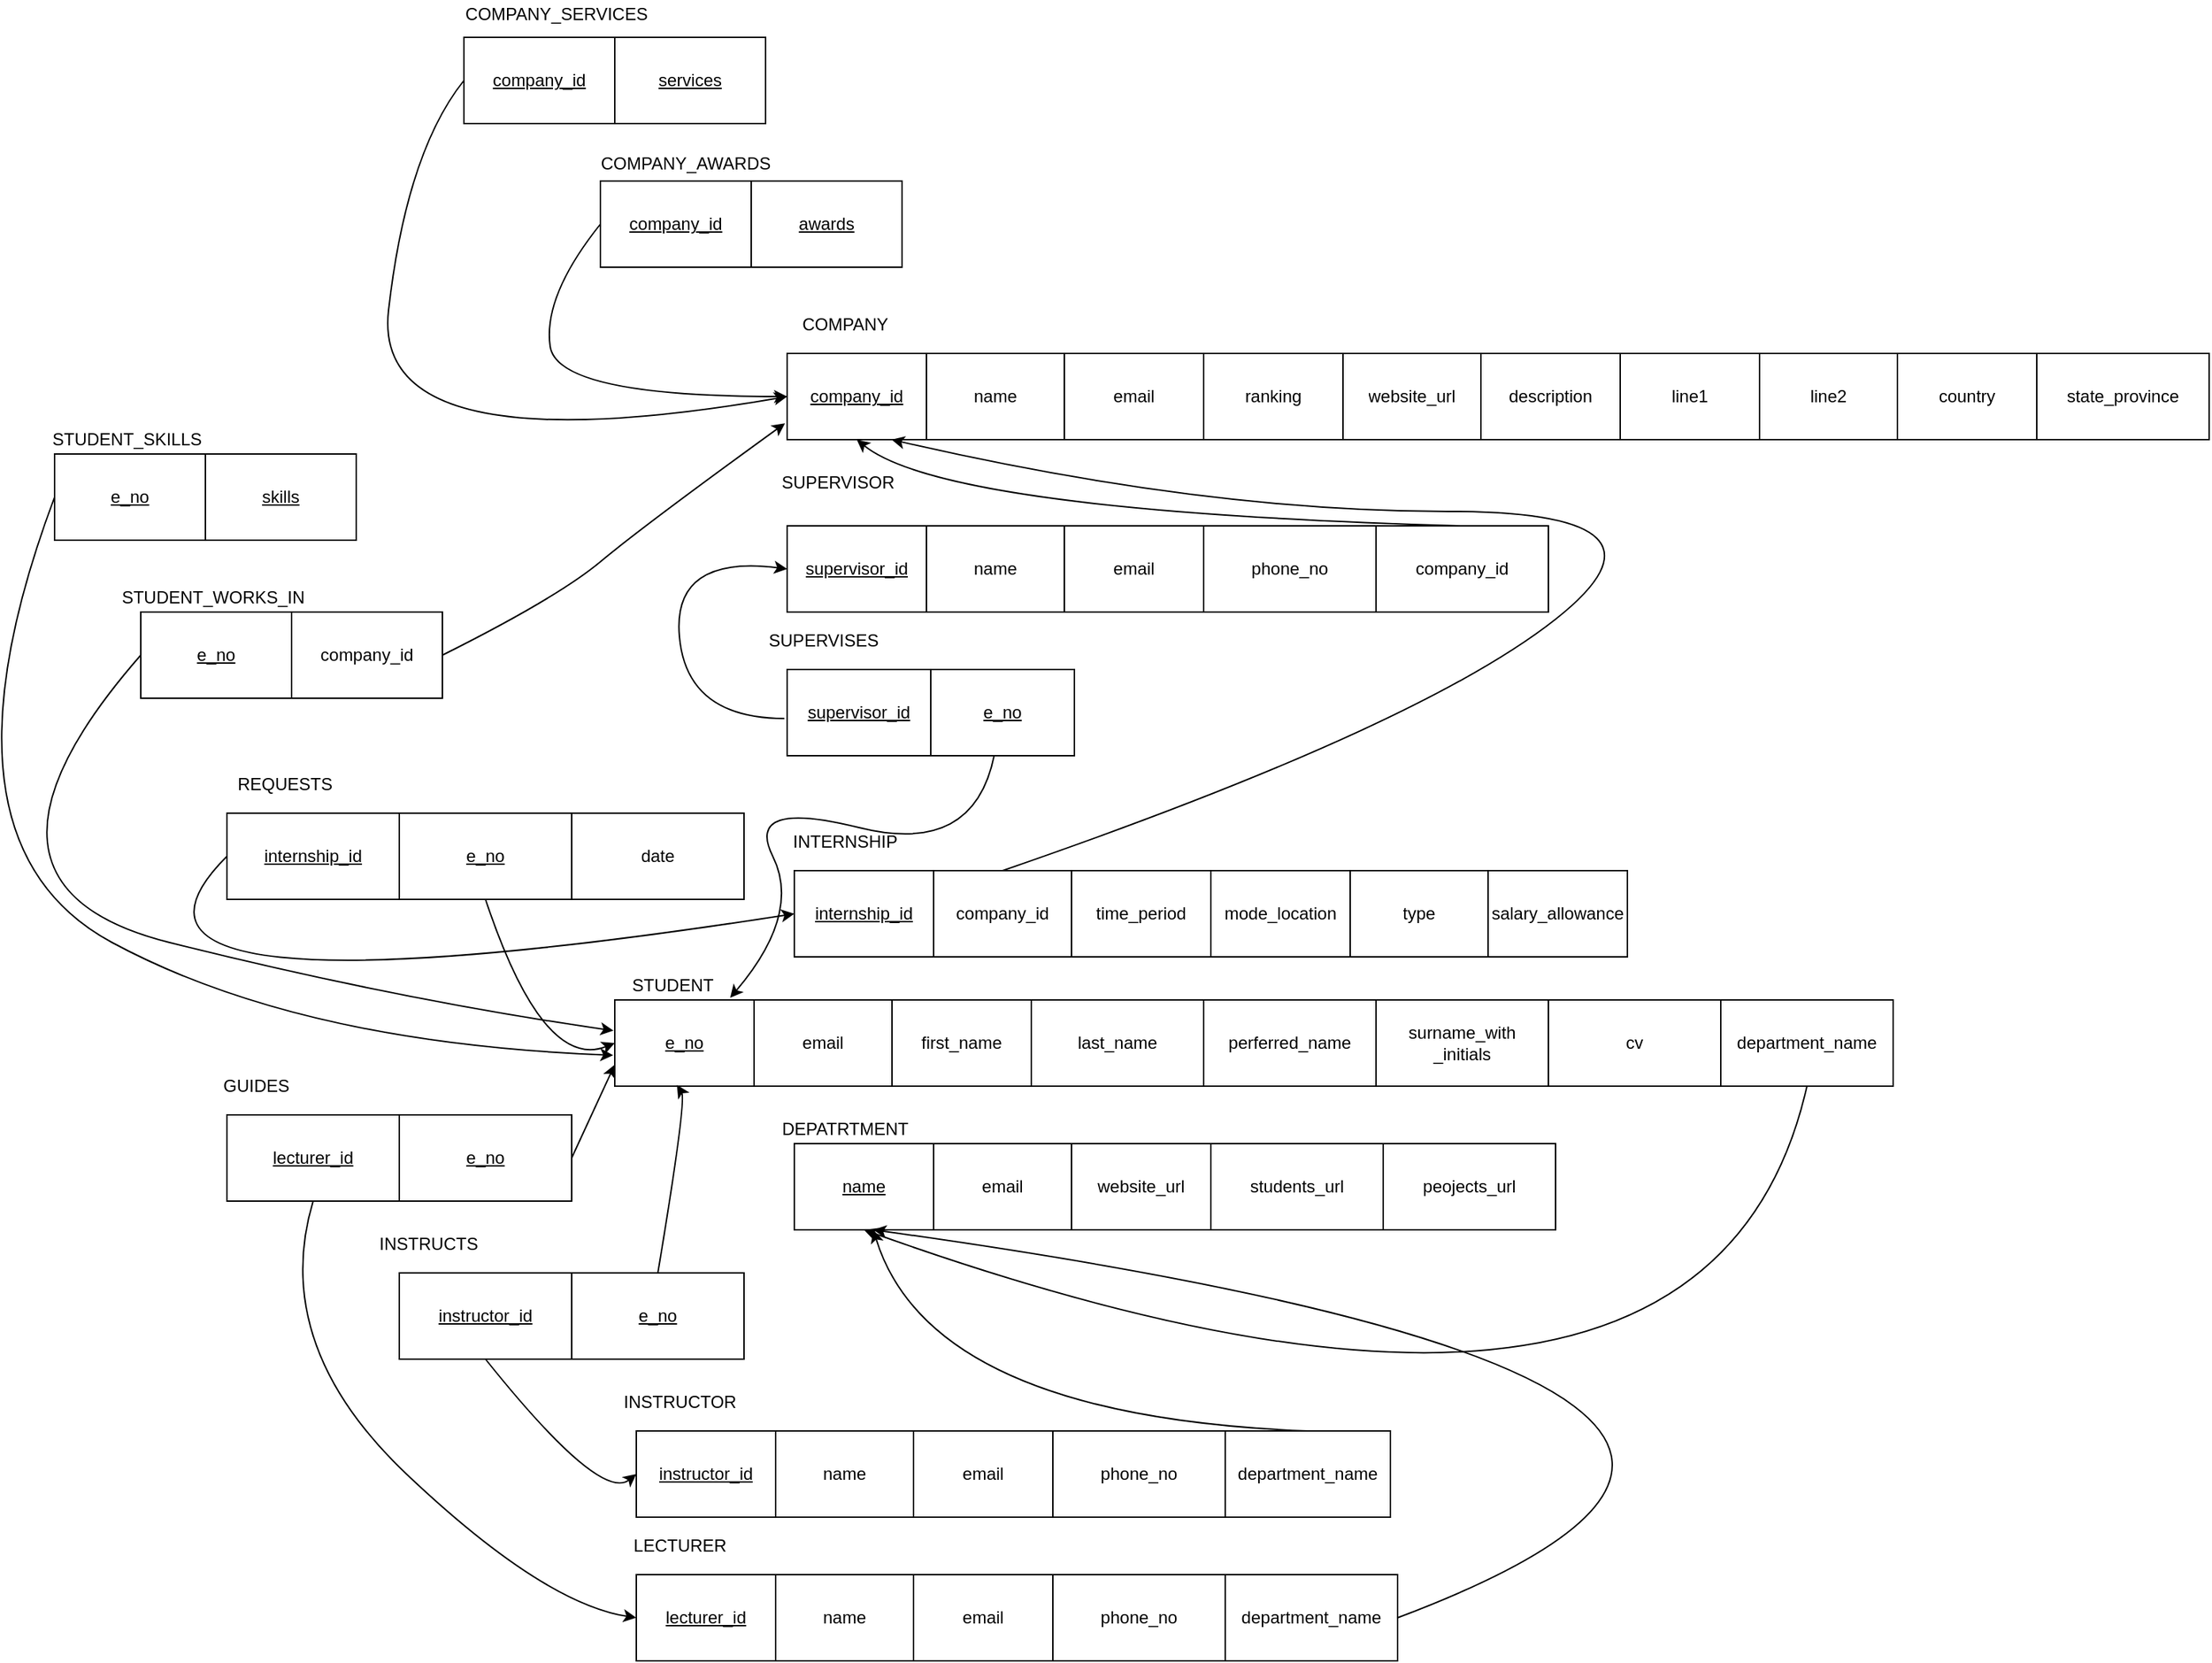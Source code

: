 <mxfile version="16.5.6" type="device"><diagram id="2vSzHOb-DJZTGT7Eplcl" name="Page-1"><mxGraphModel dx="2805" dy="1987" grid="1" gridSize="10" guides="1" tooltips="1" connect="1" arrows="1" fold="1" page="1" pageScale="1" pageWidth="850" pageHeight="1100" math="0" shadow="0"><root><mxCell id="0"/><mxCell id="1" parent="0"/><mxCell id="Qkki0KGhMG0Po0tDVVvY-167" value="" style="shape=table;html=1;whiteSpace=wrap;startSize=0;container=1;collapsible=0;childLayout=tableLayout;movable=1;resizable=1;rotatable=1;deletable=1;editable=1;connectable=1;" parent="1" vertex="1"><mxGeometry x="20" y="50" width="290" height="60" as="geometry"/></mxCell><mxCell id="Qkki0KGhMG0Po0tDVVvY-168" value="" style="shape=tableRow;horizontal=0;startSize=0;swimlaneHead=0;swimlaneBody=0;top=0;left=0;bottom=0;right=0;collapsible=0;dropTarget=0;fillColor=none;points=[[0,0.5],[1,0.5]];portConstraint=eastwest;movable=1;resizable=1;rotatable=1;deletable=1;editable=1;connectable=1;" parent="Qkki0KGhMG0Po0tDVVvY-167" vertex="1"><mxGeometry width="290" height="60" as="geometry"/></mxCell><mxCell id="Qkki0KGhMG0Po0tDVVvY-169" value="&lt;u&gt;company_id&lt;/u&gt;" style="shape=partialRectangle;html=1;whiteSpace=wrap;connectable=1;fillColor=none;top=0;left=0;bottom=0;right=0;overflow=hidden;movable=1;resizable=1;rotatable=1;deletable=1;editable=1;" parent="Qkki0KGhMG0Po0tDVVvY-168" vertex="1"><mxGeometry width="97" height="60" as="geometry"><mxRectangle width="97" height="60" as="alternateBounds"/></mxGeometry></mxCell><mxCell id="Qkki0KGhMG0Po0tDVVvY-170" value="name" style="shape=partialRectangle;html=1;whiteSpace=wrap;connectable=1;fillColor=none;top=0;left=0;bottom=0;right=0;overflow=hidden;movable=1;resizable=1;rotatable=1;deletable=1;editable=1;" parent="Qkki0KGhMG0Po0tDVVvY-168" vertex="1"><mxGeometry x="97" width="96" height="60" as="geometry"><mxRectangle width="96" height="60" as="alternateBounds"/></mxGeometry></mxCell><mxCell id="Qkki0KGhMG0Po0tDVVvY-171" value="email" style="shape=partialRectangle;html=1;whiteSpace=wrap;connectable=1;fillColor=none;top=0;left=0;bottom=0;right=0;overflow=hidden;movable=1;resizable=1;rotatable=1;deletable=1;editable=1;" parent="Qkki0KGhMG0Po0tDVVvY-168" vertex="1"><mxGeometry x="193" width="97" height="60" as="geometry"><mxRectangle width="97" height="60" as="alternateBounds"/></mxGeometry></mxCell><mxCell id="Qkki0KGhMG0Po0tDVVvY-180" value="" style="shape=table;html=1;whiteSpace=wrap;startSize=0;container=1;collapsible=0;childLayout=tableLayout;movable=1;resizable=1;rotatable=1;deletable=1;editable=1;connectable=1;" parent="1" vertex="1"><mxGeometry x="310" y="50" width="290" height="60" as="geometry"/></mxCell><mxCell id="Qkki0KGhMG0Po0tDVVvY-181" value="" style="shape=tableRow;horizontal=0;startSize=0;swimlaneHead=0;swimlaneBody=0;top=0;left=0;bottom=0;right=0;collapsible=0;dropTarget=0;fillColor=none;points=[[0,0.5],[1,0.5]];portConstraint=eastwest;movable=1;resizable=1;rotatable=1;deletable=1;editable=1;connectable=1;" parent="Qkki0KGhMG0Po0tDVVvY-180" vertex="1"><mxGeometry width="290" height="60" as="geometry"/></mxCell><mxCell id="Qkki0KGhMG0Po0tDVVvY-182" value="ranking" style="shape=partialRectangle;html=1;whiteSpace=wrap;connectable=1;fillColor=none;top=0;left=0;bottom=0;right=0;overflow=hidden;movable=1;resizable=1;rotatable=1;deletable=1;editable=1;" parent="Qkki0KGhMG0Po0tDVVvY-181" vertex="1"><mxGeometry width="97" height="60" as="geometry"><mxRectangle width="97" height="60" as="alternateBounds"/></mxGeometry></mxCell><mxCell id="Qkki0KGhMG0Po0tDVVvY-183" value="website_url" style="shape=partialRectangle;html=1;whiteSpace=wrap;connectable=1;fillColor=none;top=0;left=0;bottom=0;right=0;overflow=hidden;movable=1;resizable=1;rotatable=1;deletable=1;editable=1;" parent="Qkki0KGhMG0Po0tDVVvY-181" vertex="1"><mxGeometry x="97" width="96" height="60" as="geometry"><mxRectangle width="96" height="60" as="alternateBounds"/></mxGeometry></mxCell><mxCell id="Qkki0KGhMG0Po0tDVVvY-184" value="description" style="shape=partialRectangle;html=1;whiteSpace=wrap;connectable=1;fillColor=none;top=0;left=0;bottom=0;right=0;overflow=hidden;movable=1;resizable=1;rotatable=1;deletable=1;editable=1;" parent="Qkki0KGhMG0Po0tDVVvY-181" vertex="1"><mxGeometry x="193" width="97" height="60" as="geometry"><mxRectangle width="97" height="60" as="alternateBounds"/></mxGeometry></mxCell><mxCell id="Qkki0KGhMG0Po0tDVVvY-188" value="COMPANY" style="text;html=1;align=center;verticalAlign=middle;resizable=0;points=[];autosize=1;strokeColor=none;fillColor=none;" parent="1" vertex="1"><mxGeometry x="20" y="20" width="80" height="20" as="geometry"/></mxCell><mxCell id="Qkki0KGhMG0Po0tDVVvY-189" value="" style="shape=table;html=1;whiteSpace=wrap;startSize=0;container=1;collapsible=0;childLayout=tableLayout;movable=1;resizable=1;rotatable=1;deletable=1;editable=1;connectable=1;" parent="1" vertex="1"><mxGeometry x="600" y="50" width="290" height="60" as="geometry"/></mxCell><mxCell id="Qkki0KGhMG0Po0tDVVvY-190" value="" style="shape=tableRow;horizontal=0;startSize=0;swimlaneHead=0;swimlaneBody=0;top=0;left=0;bottom=0;right=0;collapsible=0;dropTarget=0;fillColor=none;points=[[0,0.5],[1,0.5]];portConstraint=eastwest;movable=1;resizable=1;rotatable=1;deletable=1;editable=1;connectable=1;" parent="Qkki0KGhMG0Po0tDVVvY-189" vertex="1"><mxGeometry width="290" height="60" as="geometry"/></mxCell><mxCell id="Qkki0KGhMG0Po0tDVVvY-191" value="line1" style="shape=partialRectangle;html=1;whiteSpace=wrap;connectable=1;fillColor=none;top=0;left=0;bottom=0;right=0;overflow=hidden;movable=1;resizable=1;rotatable=1;deletable=1;editable=1;" parent="Qkki0KGhMG0Po0tDVVvY-190" vertex="1"><mxGeometry width="97" height="60" as="geometry"><mxRectangle width="97" height="60" as="alternateBounds"/></mxGeometry></mxCell><mxCell id="Qkki0KGhMG0Po0tDVVvY-192" value="line2" style="shape=partialRectangle;html=1;whiteSpace=wrap;connectable=1;fillColor=none;top=0;left=0;bottom=0;right=0;overflow=hidden;movable=1;resizable=1;rotatable=1;deletable=1;editable=1;" parent="Qkki0KGhMG0Po0tDVVvY-190" vertex="1"><mxGeometry x="97" width="96" height="60" as="geometry"><mxRectangle width="96" height="60" as="alternateBounds"/></mxGeometry></mxCell><mxCell id="Qkki0KGhMG0Po0tDVVvY-193" value="country" style="shape=partialRectangle;html=1;whiteSpace=wrap;connectable=1;fillColor=none;top=0;left=0;bottom=0;right=0;overflow=hidden;movable=1;resizable=1;rotatable=1;deletable=1;editable=1;" parent="Qkki0KGhMG0Po0tDVVvY-190" vertex="1"><mxGeometry x="193" width="97" height="60" as="geometry"><mxRectangle width="97" height="60" as="alternateBounds"/></mxGeometry></mxCell><mxCell id="Qkki0KGhMG0Po0tDVVvY-194" value="state_province" style="rounded=0;whiteSpace=wrap;html=1;" parent="1" vertex="1"><mxGeometry x="890" y="50" width="120" height="60" as="geometry"/></mxCell><mxCell id="Qkki0KGhMG0Po0tDVVvY-195" value="SUPERVISOR" style="text;html=1;align=center;verticalAlign=middle;resizable=0;points=[];autosize=1;strokeColor=none;fillColor=none;" parent="1" vertex="1"><mxGeometry x="10" y="130" width="90" height="20" as="geometry"/></mxCell><mxCell id="Qkki0KGhMG0Po0tDVVvY-204" value="" style="shape=table;html=1;whiteSpace=wrap;startSize=0;container=1;collapsible=0;childLayout=tableLayout;movable=1;resizable=1;rotatable=1;deletable=1;editable=1;connectable=1;" parent="1" vertex="1"><mxGeometry x="20" y="170" width="290" height="60" as="geometry"/></mxCell><mxCell id="Qkki0KGhMG0Po0tDVVvY-205" value="" style="shape=tableRow;horizontal=0;startSize=0;swimlaneHead=0;swimlaneBody=0;top=0;left=0;bottom=0;right=0;collapsible=0;dropTarget=0;fillColor=none;points=[[0,0.5],[1,0.5]];portConstraint=eastwest;movable=1;resizable=1;rotatable=1;deletable=1;editable=1;connectable=1;" parent="Qkki0KGhMG0Po0tDVVvY-204" vertex="1"><mxGeometry width="290" height="60" as="geometry"/></mxCell><mxCell id="Qkki0KGhMG0Po0tDVVvY-206" value="&lt;u&gt;supervisor_id&lt;/u&gt;" style="shape=partialRectangle;html=1;whiteSpace=wrap;connectable=1;fillColor=none;top=0;left=0;bottom=0;right=0;overflow=hidden;movable=1;resizable=1;rotatable=1;deletable=1;editable=1;" parent="Qkki0KGhMG0Po0tDVVvY-205" vertex="1"><mxGeometry width="97" height="60" as="geometry"><mxRectangle width="97" height="60" as="alternateBounds"/></mxGeometry></mxCell><mxCell id="Qkki0KGhMG0Po0tDVVvY-207" value="name" style="shape=partialRectangle;html=1;whiteSpace=wrap;connectable=1;fillColor=none;top=0;left=0;bottom=0;right=0;overflow=hidden;movable=1;resizable=1;rotatable=1;deletable=1;editable=1;" parent="Qkki0KGhMG0Po0tDVVvY-205" vertex="1"><mxGeometry x="97" width="96" height="60" as="geometry"><mxRectangle width="96" height="60" as="alternateBounds"/></mxGeometry></mxCell><mxCell id="Qkki0KGhMG0Po0tDVVvY-208" value="email" style="shape=partialRectangle;html=1;whiteSpace=wrap;connectable=1;fillColor=none;top=0;left=0;bottom=0;right=0;overflow=hidden;movable=1;resizable=1;rotatable=1;deletable=1;editable=1;" parent="Qkki0KGhMG0Po0tDVVvY-205" vertex="1"><mxGeometry x="193" width="97" height="60" as="geometry"><mxRectangle width="97" height="60" as="alternateBounds"/></mxGeometry></mxCell><mxCell id="Qkki0KGhMG0Po0tDVVvY-214" value="phone_no" style="rounded=0;whiteSpace=wrap;html=1;" parent="1" vertex="1"><mxGeometry x="310" y="170" width="120" height="60" as="geometry"/></mxCell><mxCell id="Qkki0KGhMG0Po0tDVVvY-215" value="company_id" style="rounded=0;whiteSpace=wrap;html=1;" parent="1" vertex="1"><mxGeometry x="430" y="170" width="120" height="60" as="geometry"/></mxCell><mxCell id="Qkki0KGhMG0Po0tDVVvY-216" value="INTERNSHIP" style="text;html=1;align=center;verticalAlign=middle;resizable=0;points=[];autosize=1;strokeColor=none;fillColor=none;" parent="1" vertex="1"><mxGeometry x="15" y="380" width="90" height="20" as="geometry"/></mxCell><mxCell id="Qkki0KGhMG0Po0tDVVvY-222" value="" style="shape=table;html=1;whiteSpace=wrap;startSize=0;container=1;collapsible=0;childLayout=tableLayout;movable=1;resizable=1;rotatable=1;deletable=1;editable=1;connectable=1;" parent="1" vertex="1"><mxGeometry x="25" y="410" width="290" height="60" as="geometry"/></mxCell><mxCell id="Qkki0KGhMG0Po0tDVVvY-223" value="" style="shape=tableRow;horizontal=0;startSize=0;swimlaneHead=0;swimlaneBody=0;top=0;left=0;bottom=0;right=0;collapsible=0;dropTarget=0;fillColor=none;points=[[0,0.5],[1,0.5]];portConstraint=eastwest;movable=1;resizable=1;rotatable=1;deletable=1;editable=1;connectable=1;" parent="Qkki0KGhMG0Po0tDVVvY-222" vertex="1"><mxGeometry width="290" height="60" as="geometry"/></mxCell><mxCell id="Qkki0KGhMG0Po0tDVVvY-224" value="&lt;u&gt;internship_id&lt;/u&gt;" style="shape=partialRectangle;html=1;whiteSpace=wrap;connectable=1;fillColor=none;top=0;left=0;bottom=0;right=0;overflow=hidden;movable=1;resizable=1;rotatable=1;deletable=1;editable=1;" parent="Qkki0KGhMG0Po0tDVVvY-223" vertex="1"><mxGeometry width="97" height="60" as="geometry"><mxRectangle width="97" height="60" as="alternateBounds"/></mxGeometry></mxCell><mxCell id="Qkki0KGhMG0Po0tDVVvY-225" value="company_id" style="shape=partialRectangle;html=1;whiteSpace=wrap;connectable=1;fillColor=none;top=0;left=0;bottom=0;right=0;overflow=hidden;movable=1;resizable=1;rotatable=1;deletable=1;editable=1;" parent="Qkki0KGhMG0Po0tDVVvY-223" vertex="1"><mxGeometry x="97" width="96" height="60" as="geometry"><mxRectangle width="96" height="60" as="alternateBounds"/></mxGeometry></mxCell><mxCell id="Qkki0KGhMG0Po0tDVVvY-226" value="time_period" style="shape=partialRectangle;html=1;whiteSpace=wrap;connectable=1;fillColor=none;top=0;left=0;bottom=0;right=0;overflow=hidden;movable=1;resizable=1;rotatable=1;deletable=1;editable=1;" parent="Qkki0KGhMG0Po0tDVVvY-223" vertex="1"><mxGeometry x="193" width="97" height="60" as="geometry"><mxRectangle width="97" height="60" as="alternateBounds"/></mxGeometry></mxCell><mxCell id="Qkki0KGhMG0Po0tDVVvY-227" value="" style="shape=table;html=1;whiteSpace=wrap;startSize=0;container=1;collapsible=0;childLayout=tableLayout;movable=1;resizable=1;rotatable=1;deletable=1;editable=1;connectable=1;" parent="1" vertex="1"><mxGeometry x="315" y="410" width="290" height="60" as="geometry"/></mxCell><mxCell id="Qkki0KGhMG0Po0tDVVvY-228" value="" style="shape=tableRow;horizontal=0;startSize=0;swimlaneHead=0;swimlaneBody=0;top=0;left=0;bottom=0;right=0;collapsible=0;dropTarget=0;fillColor=none;points=[[0,0.5],[1,0.5]];portConstraint=eastwest;movable=1;resizable=1;rotatable=1;deletable=1;editable=1;connectable=1;" parent="Qkki0KGhMG0Po0tDVVvY-227" vertex="1"><mxGeometry width="290" height="60" as="geometry"/></mxCell><mxCell id="Qkki0KGhMG0Po0tDVVvY-229" value="mode_location" style="shape=partialRectangle;html=1;whiteSpace=wrap;connectable=1;fillColor=none;top=0;left=0;bottom=0;right=0;overflow=hidden;movable=1;resizable=1;rotatable=1;deletable=1;editable=1;" parent="Qkki0KGhMG0Po0tDVVvY-228" vertex="1"><mxGeometry width="97" height="60" as="geometry"><mxRectangle width="97" height="60" as="alternateBounds"/></mxGeometry></mxCell><mxCell id="Qkki0KGhMG0Po0tDVVvY-230" value="type" style="shape=partialRectangle;html=1;whiteSpace=wrap;connectable=1;fillColor=none;top=0;left=0;bottom=0;right=0;overflow=hidden;movable=1;resizable=1;rotatable=1;deletable=1;editable=1;" parent="Qkki0KGhMG0Po0tDVVvY-228" vertex="1"><mxGeometry x="97" width="96" height="60" as="geometry"><mxRectangle width="96" height="60" as="alternateBounds"/></mxGeometry></mxCell><mxCell id="Qkki0KGhMG0Po0tDVVvY-231" value="salary_allowance" style="shape=partialRectangle;html=1;whiteSpace=wrap;connectable=1;fillColor=none;top=0;left=0;bottom=0;right=0;overflow=hidden;movable=1;resizable=1;rotatable=1;deletable=1;editable=1;" parent="Qkki0KGhMG0Po0tDVVvY-228" vertex="1"><mxGeometry x="193" width="97" height="60" as="geometry"><mxRectangle width="97" height="60" as="alternateBounds"/></mxGeometry></mxCell><mxCell id="Qkki0KGhMG0Po0tDVVvY-232" value="STUDENT" style="text;html=1;align=center;verticalAlign=middle;resizable=0;points=[];autosize=1;strokeColor=none;fillColor=none;" parent="1" vertex="1"><mxGeometry x="-95" y="480" width="70" height="20" as="geometry"/></mxCell><mxCell id="Qkki0KGhMG0Po0tDVVvY-234" value="" style="shape=table;html=1;whiteSpace=wrap;startSize=0;container=1;collapsible=0;childLayout=tableLayout;movable=1;resizable=1;rotatable=1;deletable=1;editable=1;connectable=1;" parent="1" vertex="1"><mxGeometry x="-100" y="500" width="290" height="60" as="geometry"/></mxCell><mxCell id="Qkki0KGhMG0Po0tDVVvY-235" value="" style="shape=tableRow;horizontal=0;startSize=0;swimlaneHead=0;swimlaneBody=0;top=0;left=0;bottom=0;right=0;collapsible=0;dropTarget=0;fillColor=none;points=[[0,0.5],[1,0.5]];portConstraint=eastwest;movable=1;resizable=1;rotatable=1;deletable=1;editable=1;connectable=1;" parent="Qkki0KGhMG0Po0tDVVvY-234" vertex="1"><mxGeometry width="290" height="60" as="geometry"/></mxCell><mxCell id="Qkki0KGhMG0Po0tDVVvY-236" value="&lt;u&gt;e_no&lt;/u&gt;" style="shape=partialRectangle;html=1;whiteSpace=wrap;connectable=1;fillColor=none;top=0;left=0;bottom=0;right=0;overflow=hidden;movable=1;resizable=1;rotatable=1;deletable=1;editable=1;" parent="Qkki0KGhMG0Po0tDVVvY-235" vertex="1"><mxGeometry width="97" height="60" as="geometry"><mxRectangle width="97" height="60" as="alternateBounds"/></mxGeometry></mxCell><mxCell id="Qkki0KGhMG0Po0tDVVvY-237" value="email" style="shape=partialRectangle;html=1;whiteSpace=wrap;connectable=1;fillColor=none;top=0;left=0;bottom=0;right=0;overflow=hidden;movable=1;resizable=1;rotatable=1;deletable=1;editable=1;" parent="Qkki0KGhMG0Po0tDVVvY-235" vertex="1"><mxGeometry x="97" width="96" height="60" as="geometry"><mxRectangle width="96" height="60" as="alternateBounds"/></mxGeometry></mxCell><mxCell id="Qkki0KGhMG0Po0tDVVvY-238" value="first_name" style="shape=partialRectangle;html=1;whiteSpace=wrap;connectable=1;fillColor=none;top=0;left=0;bottom=0;right=0;overflow=hidden;movable=1;resizable=1;rotatable=1;deletable=1;editable=1;" parent="Qkki0KGhMG0Po0tDVVvY-235" vertex="1"><mxGeometry x="193" width="97" height="60" as="geometry"><mxRectangle width="97" height="60" as="alternateBounds"/></mxGeometry></mxCell><mxCell id="Qkki0KGhMG0Po0tDVVvY-245" value="last_name" style="rounded=0;whiteSpace=wrap;html=1;" parent="1" vertex="1"><mxGeometry x="190" y="500" width="120" height="60" as="geometry"/></mxCell><mxCell id="Qkki0KGhMG0Po0tDVVvY-246" value="perferred_name" style="rounded=0;whiteSpace=wrap;html=1;" parent="1" vertex="1"><mxGeometry x="310" y="500" width="120" height="60" as="geometry"/></mxCell><mxCell id="Qkki0KGhMG0Po0tDVVvY-247" value="surname_with&lt;br&gt;_initials" style="rounded=0;whiteSpace=wrap;html=1;" parent="1" vertex="1"><mxGeometry x="430" y="500" width="120" height="60" as="geometry"/></mxCell><mxCell id="Qkki0KGhMG0Po0tDVVvY-248" value="cv" style="rounded=0;whiteSpace=wrap;html=1;" parent="1" vertex="1"><mxGeometry x="550" y="500" width="120" height="60" as="geometry"/></mxCell><mxCell id="Qkki0KGhMG0Po0tDVVvY-249" value="DEPATRTMENT" style="text;html=1;align=center;verticalAlign=middle;resizable=0;points=[];autosize=1;strokeColor=none;fillColor=none;" parent="1" vertex="1"><mxGeometry x="10" y="580" width="100" height="20" as="geometry"/></mxCell><mxCell id="Qkki0KGhMG0Po0tDVVvY-250" value="" style="shape=table;html=1;whiteSpace=wrap;startSize=0;container=1;collapsible=0;childLayout=tableLayout;movable=1;resizable=1;rotatable=1;deletable=1;editable=1;connectable=1;" parent="1" vertex="1"><mxGeometry x="25" y="600" width="290" height="60" as="geometry"/></mxCell><mxCell id="Qkki0KGhMG0Po0tDVVvY-251" value="" style="shape=tableRow;horizontal=0;startSize=0;swimlaneHead=0;swimlaneBody=0;top=0;left=0;bottom=0;right=0;collapsible=0;dropTarget=0;fillColor=none;points=[[0,0.5],[1,0.5]];portConstraint=eastwest;movable=1;resizable=1;rotatable=1;deletable=1;editable=1;connectable=1;" parent="Qkki0KGhMG0Po0tDVVvY-250" vertex="1"><mxGeometry width="290" height="60" as="geometry"/></mxCell><mxCell id="Qkki0KGhMG0Po0tDVVvY-252" value="&lt;u&gt;name&lt;/u&gt;" style="shape=partialRectangle;html=1;whiteSpace=wrap;connectable=1;fillColor=none;top=0;left=0;bottom=0;right=0;overflow=hidden;movable=1;resizable=1;rotatable=1;deletable=1;editable=1;" parent="Qkki0KGhMG0Po0tDVVvY-251" vertex="1"><mxGeometry width="97" height="60" as="geometry"><mxRectangle width="97" height="60" as="alternateBounds"/></mxGeometry></mxCell><mxCell id="Qkki0KGhMG0Po0tDVVvY-253" value="email" style="shape=partialRectangle;html=1;whiteSpace=wrap;connectable=1;fillColor=none;top=0;left=0;bottom=0;right=0;overflow=hidden;movable=1;resizable=1;rotatable=1;deletable=1;editable=1;" parent="Qkki0KGhMG0Po0tDVVvY-251" vertex="1"><mxGeometry x="97" width="96" height="60" as="geometry"><mxRectangle width="96" height="60" as="alternateBounds"/></mxGeometry></mxCell><mxCell id="Qkki0KGhMG0Po0tDVVvY-254" value="website_url" style="shape=partialRectangle;html=1;whiteSpace=wrap;connectable=1;fillColor=none;top=0;left=0;bottom=0;right=0;overflow=hidden;movable=1;resizable=1;rotatable=1;deletable=1;editable=1;" parent="Qkki0KGhMG0Po0tDVVvY-251" vertex="1"><mxGeometry x="193" width="97" height="60" as="geometry"><mxRectangle width="97" height="60" as="alternateBounds"/></mxGeometry></mxCell><mxCell id="Qkki0KGhMG0Po0tDVVvY-257" value="INSTRUCTOR" style="text;html=1;align=center;verticalAlign=middle;resizable=0;points=[];autosize=1;strokeColor=none;fillColor=none;" parent="1" vertex="1"><mxGeometry x="-100" y="770" width="90" height="20" as="geometry"/></mxCell><mxCell id="Qkki0KGhMG0Po0tDVVvY-258" value="" style="shape=table;html=1;whiteSpace=wrap;startSize=0;container=1;collapsible=0;childLayout=tableLayout;movable=1;resizable=1;rotatable=1;deletable=1;editable=1;connectable=1;" parent="1" vertex="1"><mxGeometry x="-85" y="800" width="290" height="60" as="geometry"/></mxCell><mxCell id="Qkki0KGhMG0Po0tDVVvY-259" value="" style="shape=tableRow;horizontal=0;startSize=0;swimlaneHead=0;swimlaneBody=0;top=0;left=0;bottom=0;right=0;collapsible=0;dropTarget=0;fillColor=none;points=[[0,0.5],[1,0.5]];portConstraint=eastwest;movable=1;resizable=1;rotatable=1;deletable=1;editable=1;connectable=1;" parent="Qkki0KGhMG0Po0tDVVvY-258" vertex="1"><mxGeometry width="290" height="60" as="geometry"/></mxCell><mxCell id="Qkki0KGhMG0Po0tDVVvY-260" value="&lt;u&gt;instructor_id&lt;/u&gt;" style="shape=partialRectangle;html=1;whiteSpace=wrap;connectable=1;fillColor=none;top=0;left=0;bottom=0;right=0;overflow=hidden;movable=1;resizable=1;rotatable=1;deletable=1;editable=1;" parent="Qkki0KGhMG0Po0tDVVvY-259" vertex="1"><mxGeometry width="97" height="60" as="geometry"><mxRectangle width="97" height="60" as="alternateBounds"/></mxGeometry></mxCell><mxCell id="Qkki0KGhMG0Po0tDVVvY-261" value="name" style="shape=partialRectangle;html=1;whiteSpace=wrap;connectable=1;fillColor=none;top=0;left=0;bottom=0;right=0;overflow=hidden;movable=1;resizable=1;rotatable=1;deletable=1;editable=1;" parent="Qkki0KGhMG0Po0tDVVvY-259" vertex="1"><mxGeometry x="97" width="96" height="60" as="geometry"><mxRectangle width="96" height="60" as="alternateBounds"/></mxGeometry></mxCell><mxCell id="Qkki0KGhMG0Po0tDVVvY-262" value="email" style="shape=partialRectangle;html=1;whiteSpace=wrap;connectable=1;fillColor=none;top=0;left=0;bottom=0;right=0;overflow=hidden;movable=1;resizable=1;rotatable=1;deletable=1;editable=1;" parent="Qkki0KGhMG0Po0tDVVvY-259" vertex="1"><mxGeometry x="193" width="97" height="60" as="geometry"><mxRectangle width="97" height="60" as="alternateBounds"/></mxGeometry></mxCell><mxCell id="Qkki0KGhMG0Po0tDVVvY-263" value="students_url" style="rounded=0;whiteSpace=wrap;html=1;" parent="1" vertex="1"><mxGeometry x="315" y="600" width="120" height="60" as="geometry"/></mxCell><mxCell id="Qkki0KGhMG0Po0tDVVvY-264" value="peojects_url" style="rounded=0;whiteSpace=wrap;html=1;" parent="1" vertex="1"><mxGeometry x="435" y="600" width="120" height="60" as="geometry"/></mxCell><mxCell id="Qkki0KGhMG0Po0tDVVvY-265" value="phone_no" style="rounded=0;whiteSpace=wrap;html=1;" parent="1" vertex="1"><mxGeometry x="205" y="800" width="120" height="60" as="geometry"/></mxCell><mxCell id="Qkki0KGhMG0Po0tDVVvY-266" value="LECTURER" style="text;html=1;align=center;verticalAlign=middle;resizable=0;points=[];autosize=1;strokeColor=none;fillColor=none;" parent="1" vertex="1"><mxGeometry x="-95" y="870" width="80" height="20" as="geometry"/></mxCell><mxCell id="Qkki0KGhMG0Po0tDVVvY-267" value="" style="shape=table;html=1;whiteSpace=wrap;startSize=0;container=1;collapsible=0;childLayout=tableLayout;movable=1;resizable=1;rotatable=1;deletable=1;editable=1;connectable=1;" parent="1" vertex="1"><mxGeometry x="-85" y="900" width="290" height="60" as="geometry"/></mxCell><mxCell id="Qkki0KGhMG0Po0tDVVvY-268" value="" style="shape=tableRow;horizontal=0;startSize=0;swimlaneHead=0;swimlaneBody=0;top=0;left=0;bottom=0;right=0;collapsible=0;dropTarget=0;fillColor=none;points=[[0,0.5],[1,0.5]];portConstraint=eastwest;movable=1;resizable=1;rotatable=1;deletable=1;editable=1;connectable=1;" parent="Qkki0KGhMG0Po0tDVVvY-267" vertex="1"><mxGeometry width="290" height="60" as="geometry"/></mxCell><mxCell id="Qkki0KGhMG0Po0tDVVvY-269" value="&lt;u&gt;lecturer_id&lt;/u&gt;" style="shape=partialRectangle;html=1;whiteSpace=wrap;connectable=1;fillColor=none;top=0;left=0;bottom=0;right=0;overflow=hidden;movable=1;resizable=1;rotatable=1;deletable=1;editable=1;" parent="Qkki0KGhMG0Po0tDVVvY-268" vertex="1"><mxGeometry width="97" height="60" as="geometry"><mxRectangle width="97" height="60" as="alternateBounds"/></mxGeometry></mxCell><mxCell id="Qkki0KGhMG0Po0tDVVvY-270" value="name" style="shape=partialRectangle;html=1;whiteSpace=wrap;connectable=1;fillColor=none;top=0;left=0;bottom=0;right=0;overflow=hidden;movable=1;resizable=1;rotatable=1;deletable=1;editable=1;" parent="Qkki0KGhMG0Po0tDVVvY-268" vertex="1"><mxGeometry x="97" width="96" height="60" as="geometry"><mxRectangle width="96" height="60" as="alternateBounds"/></mxGeometry></mxCell><mxCell id="Qkki0KGhMG0Po0tDVVvY-271" value="email" style="shape=partialRectangle;html=1;whiteSpace=wrap;connectable=1;fillColor=none;top=0;left=0;bottom=0;right=0;overflow=hidden;movable=1;resizable=1;rotatable=1;deletable=1;editable=1;" parent="Qkki0KGhMG0Po0tDVVvY-268" vertex="1"><mxGeometry x="193" width="97" height="60" as="geometry"><mxRectangle width="97" height="60" as="alternateBounds"/></mxGeometry></mxCell><mxCell id="Qkki0KGhMG0Po0tDVVvY-272" value="phone_no" style="rounded=0;whiteSpace=wrap;html=1;" parent="1" vertex="1"><mxGeometry x="205" y="900" width="120" height="60" as="geometry"/></mxCell><mxCell id="Qkki0KGhMG0Po0tDVVvY-273" value="" style="curved=1;endArrow=classic;html=1;rounded=0;exitX=0.5;exitY=0;exitDx=0;exitDy=0;entryX=0.5;entryY=1;entryDx=0;entryDy=0;" parent="1" source="Qkki0KGhMG0Po0tDVVvY-215" target="Qkki0KGhMG0Po0tDVVvY-169" edge="1"><mxGeometry width="50" height="50" relative="1" as="geometry"><mxPoint x="310" y="290" as="sourcePoint"/><mxPoint x="360" y="240" as="targetPoint"/><Array as="points"><mxPoint x="130" y="160"/></Array></mxGeometry></mxCell><mxCell id="Qkki0KGhMG0Po0tDVVvY-277" value="SUPERVISES" style="text;html=1;align=center;verticalAlign=middle;resizable=0;points=[];autosize=1;strokeColor=none;fillColor=none;" parent="1" vertex="1"><mxGeometry y="240" width="90" height="20" as="geometry"/></mxCell><mxCell id="Qkki0KGhMG0Po0tDVVvY-283" value="&lt;u&gt;supervisor_id&lt;/u&gt;" style="rounded=0;whiteSpace=wrap;html=1;" parent="1" vertex="1"><mxGeometry x="20" y="270" width="100" height="60" as="geometry"/></mxCell><mxCell id="Qkki0KGhMG0Po0tDVVvY-284" value="&lt;u&gt;e_no&lt;/u&gt;" style="rounded=0;whiteSpace=wrap;html=1;" parent="1" vertex="1"><mxGeometry x="120" y="270" width="100" height="60" as="geometry"/></mxCell><mxCell id="Qkki0KGhMG0Po0tDVVvY-287" value="" style="curved=1;endArrow=classic;html=1;rounded=0;exitX=-0.019;exitY=0.569;exitDx=0;exitDy=0;exitPerimeter=0;entryX=0;entryY=0.5;entryDx=0;entryDy=0;" parent="1" source="Qkki0KGhMG0Po0tDVVvY-283" target="Qkki0KGhMG0Po0tDVVvY-206" edge="1"><mxGeometry width="50" height="50" relative="1" as="geometry"><mxPoint x="168.8" y="340.42" as="sourcePoint"/><mxPoint x="35" y="550" as="targetPoint"/><Array as="points"><mxPoint x="-50" y="304"/><mxPoint x="-60" y="190"/></Array></mxGeometry></mxCell><mxCell id="Qkki0KGhMG0Po0tDVVvY-295" value="REQUESTS" style="text;html=1;align=center;verticalAlign=middle;resizable=0;points=[];autosize=1;strokeColor=none;fillColor=none;" parent="1" vertex="1"><mxGeometry x="-370" y="340" width="80" height="20" as="geometry"/></mxCell><mxCell id="Qkki0KGhMG0Po0tDVVvY-296" value="&lt;u&gt;internship_id&lt;/u&gt;" style="rounded=0;whiteSpace=wrap;html=1;" parent="1" vertex="1"><mxGeometry x="-370" y="370" width="120" height="60" as="geometry"/></mxCell><mxCell id="Qkki0KGhMG0Po0tDVVvY-298" value="&lt;u&gt;e_no&lt;/u&gt;" style="rounded=0;whiteSpace=wrap;html=1;" parent="1" vertex="1"><mxGeometry x="-250" y="370" width="120" height="60" as="geometry"/></mxCell><mxCell id="Qkki0KGhMG0Po0tDVVvY-299" value="date" style="rounded=0;whiteSpace=wrap;html=1;" parent="1" vertex="1"><mxGeometry x="-130" y="370" width="120" height="60" as="geometry"/></mxCell><mxCell id="Qkki0KGhMG0Po0tDVVvY-301" value="" style="curved=1;endArrow=classic;html=1;rounded=0;exitX=0;exitY=0.5;exitDx=0;exitDy=0;entryX=0;entryY=0.5;entryDx=0;entryDy=0;" parent="1" source="Qkki0KGhMG0Po0tDVVvY-296" target="Qkki0KGhMG0Po0tDVVvY-224" edge="1"><mxGeometry width="50" height="50" relative="1" as="geometry"><mxPoint x="-210" y="400" as="sourcePoint"/><mxPoint x="-160" y="350" as="targetPoint"/><Array as="points"><mxPoint x="-490" y="520"/></Array></mxGeometry></mxCell><mxCell id="Qkki0KGhMG0Po0tDVVvY-302" value="" style="curved=1;endArrow=classic;html=1;rounded=0;exitX=0.5;exitY=1;exitDx=0;exitDy=0;entryX=0;entryY=0.5;entryDx=0;entryDy=0;" parent="1" source="Qkki0KGhMG0Po0tDVVvY-298" target="Qkki0KGhMG0Po0tDVVvY-236" edge="1"><mxGeometry width="50" height="50" relative="1" as="geometry"><mxPoint x="-90" y="400" as="sourcePoint"/><mxPoint x="-40" y="350" as="targetPoint"/><Array as="points"><mxPoint x="-150" y="550"/></Array></mxGeometry></mxCell><mxCell id="Qkki0KGhMG0Po0tDVVvY-303" value="GUIDES" style="text;html=1;align=center;verticalAlign=middle;resizable=0;points=[];autosize=1;strokeColor=none;fillColor=none;" parent="1" vertex="1"><mxGeometry x="-380" y="550" width="60" height="20" as="geometry"/></mxCell><mxCell id="Qkki0KGhMG0Po0tDVVvY-304" value="&lt;u&gt;lecturer_id&lt;/u&gt;" style="rounded=0;whiteSpace=wrap;html=1;" parent="1" vertex="1"><mxGeometry x="-370" y="580" width="120" height="60" as="geometry"/></mxCell><mxCell id="Qkki0KGhMG0Po0tDVVvY-305" value="&lt;u&gt;e_no&lt;/u&gt;" style="rounded=0;whiteSpace=wrap;html=1;" parent="1" vertex="1"><mxGeometry x="-250" y="580" width="120" height="60" as="geometry"/></mxCell><mxCell id="Qkki0KGhMG0Po0tDVVvY-306" value="" style="curved=1;endArrow=classic;html=1;rounded=0;exitX=0.5;exitY=1;exitDx=0;exitDy=0;entryX=0;entryY=0.5;entryDx=0;entryDy=0;" parent="1" source="Qkki0KGhMG0Po0tDVVvY-304" target="Qkki0KGhMG0Po0tDVVvY-269" edge="1"><mxGeometry width="50" height="50" relative="1" as="geometry"><mxPoint x="-90" y="620" as="sourcePoint"/><mxPoint x="-40" y="570" as="targetPoint"/><Array as="points"><mxPoint x="-340" y="740"/><mxPoint x="-150" y="920"/></Array></mxGeometry></mxCell><mxCell id="Qkki0KGhMG0Po0tDVVvY-307" value="" style="curved=1;endArrow=classic;html=1;rounded=0;exitX=1;exitY=0.5;exitDx=0;exitDy=0;entryX=0;entryY=0.75;entryDx=0;entryDy=0;" parent="1" source="Qkki0KGhMG0Po0tDVVvY-305" target="Qkki0KGhMG0Po0tDVVvY-234" edge="1"><mxGeometry width="50" height="50" relative="1" as="geometry"><mxPoint x="-30" y="580" as="sourcePoint"/><mxPoint x="20" y="530" as="targetPoint"/></mxGeometry></mxCell><mxCell id="Qkki0KGhMG0Po0tDVVvY-308" value="INSTRUCTS" style="text;html=1;align=center;verticalAlign=middle;resizable=0;points=[];autosize=1;strokeColor=none;fillColor=none;" parent="1" vertex="1"><mxGeometry x="-270" y="660" width="80" height="20" as="geometry"/></mxCell><mxCell id="Qkki0KGhMG0Po0tDVVvY-309" value="&lt;u&gt;instructor_id&lt;/u&gt;" style="rounded=0;whiteSpace=wrap;html=1;" parent="1" vertex="1"><mxGeometry x="-250" y="690" width="120" height="60" as="geometry"/></mxCell><mxCell id="Qkki0KGhMG0Po0tDVVvY-310" value="&lt;u&gt;e_no&lt;/u&gt;" style="rounded=0;whiteSpace=wrap;html=1;" parent="1" vertex="1"><mxGeometry x="-130" y="690" width="120" height="60" as="geometry"/></mxCell><mxCell id="Qkki0KGhMG0Po0tDVVvY-311" value="" style="curved=1;endArrow=classic;html=1;rounded=0;exitX=1;exitY=0.5;exitDx=0;exitDy=0;entryX=0;entryY=0.5;entryDx=0;entryDy=0;" parent="1" target="Qkki0KGhMG0Po0tDVVvY-260" edge="1"><mxGeometry width="50" height="50" relative="1" as="geometry"><mxPoint x="-190" y="750" as="sourcePoint"/><mxPoint x="-35" y="695" as="targetPoint"/><Array as="points"><mxPoint x="-110" y="850"/></Array></mxGeometry></mxCell><mxCell id="Qkki0KGhMG0Po0tDVVvY-312" value="" style="curved=1;endArrow=classic;html=1;rounded=0;exitX=0.5;exitY=0;exitDx=0;exitDy=0;entryX=0.446;entryY=0.985;entryDx=0;entryDy=0;entryPerimeter=0;" parent="1" source="Qkki0KGhMG0Po0tDVVvY-310" target="Qkki0KGhMG0Po0tDVVvY-236" edge="1"><mxGeometry width="50" height="50" relative="1" as="geometry"><mxPoint x="-50" y="620" as="sourcePoint"/><mxPoint y="570" as="targetPoint"/><Array as="points"><mxPoint x="-50" y="570"/></Array></mxGeometry></mxCell><mxCell id="Qkki0KGhMG0Po0tDVVvY-313" value="department_name" style="rounded=0;whiteSpace=wrap;html=1;" parent="1" vertex="1"><mxGeometry x="670" y="500" width="120" height="60" as="geometry"/></mxCell><mxCell id="Qkki0KGhMG0Po0tDVVvY-316" value="" style="curved=1;endArrow=classic;html=1;rounded=0;exitX=0.5;exitY=1;exitDx=0;exitDy=0;entryX=0.5;entryY=1;entryDx=0;entryDy=0;" parent="1" source="Qkki0KGhMG0Po0tDVVvY-313" target="Qkki0KGhMG0Po0tDVVvY-252" edge="1"><mxGeometry width="50" height="50" relative="1" as="geometry"><mxPoint x="790" y="660" as="sourcePoint"/><mxPoint x="660" y="630" as="targetPoint"/><Array as="points"><mxPoint x="660" y="870"/></Array></mxGeometry></mxCell><mxCell id="Qkki0KGhMG0Po0tDVVvY-318" value="department_name" style="rounded=0;whiteSpace=wrap;html=1;" parent="1" vertex="1"><mxGeometry x="325" y="800" width="115" height="60" as="geometry"/></mxCell><mxCell id="Qkki0KGhMG0Po0tDVVvY-319" value="department_name" style="rounded=0;whiteSpace=wrap;html=1;" parent="1" vertex="1"><mxGeometry x="325" y="900" width="120" height="60" as="geometry"/></mxCell><mxCell id="Qkki0KGhMG0Po0tDVVvY-320" value="" style="curved=1;endArrow=classic;html=1;rounded=0;exitX=0.5;exitY=0;exitDx=0;exitDy=0;" parent="1" source="Qkki0KGhMG0Po0tDVVvY-318" edge="1"><mxGeometry width="50" height="50" relative="1" as="geometry"><mxPoint x="510" y="820" as="sourcePoint"/><mxPoint x="80" y="660" as="targetPoint"/><Array as="points"><mxPoint x="120" y="790"/></Array></mxGeometry></mxCell><mxCell id="Qkki0KGhMG0Po0tDVVvY-323" value="" style="curved=1;endArrow=classic;html=1;rounded=0;exitX=1;exitY=0.5;exitDx=0;exitDy=0;" parent="1" source="Qkki0KGhMG0Po0tDVVvY-319" edge="1"><mxGeometry width="50" height="50" relative="1" as="geometry"><mxPoint x="470" y="800" as="sourcePoint"/><mxPoint x="80" y="660" as="targetPoint"/><Array as="points"><mxPoint x="870" y="770"/></Array></mxGeometry></mxCell><mxCell id="gEvy5Vd7usZa5ynvZ6td-1" value="COMPANY_AWARDS" style="text;html=1;align=center;verticalAlign=middle;resizable=0;points=[];autosize=1;strokeColor=none;fillColor=none;" parent="1" vertex="1"><mxGeometry x="-116" y="-92" width="130" height="20" as="geometry"/></mxCell><mxCell id="gEvy5Vd7usZa5ynvZ6td-8" value="" style="curved=1;endArrow=classic;html=1;rounded=0;exitX=0;exitY=0.5;exitDx=0;exitDy=0;entryX=0;entryY=0.5;entryDx=0;entryDy=0;" parent="1" target="Qkki0KGhMG0Po0tDVVvY-167" edge="1"><mxGeometry width="50" height="50" relative="1" as="geometry"><mxPoint x="-110" y="-40" as="sourcePoint"/><mxPoint x="170" y="-50" as="targetPoint"/><Array as="points"><mxPoint x="-150" y="10"/><mxPoint x="-140" y="80"/></Array></mxGeometry></mxCell><mxCell id="gEvy5Vd7usZa5ynvZ6td-9" value="COMPANY_SERVICES" style="text;html=1;align=center;verticalAlign=middle;resizable=0;points=[];autosize=1;strokeColor=none;fillColor=none;" parent="1" vertex="1"><mxGeometry x="-211" y="-196" width="140" height="20" as="geometry"/></mxCell><mxCell id="gEvy5Vd7usZa5ynvZ6td-16" value="" style="curved=1;endArrow=classic;html=1;rounded=0;exitX=0;exitY=0.5;exitDx=0;exitDy=0;" parent="1" edge="1"><mxGeometry width="50" height="50" relative="1" as="geometry"><mxPoint x="-205" y="-140" as="sourcePoint"/><mxPoint x="20" y="80" as="targetPoint"/><Array as="points"><mxPoint x="-245" y="-90"/><mxPoint x="-270" y="130"/></Array></mxGeometry></mxCell><mxCell id="gEvy5Vd7usZa5ynvZ6td-17" value="STUDENT_SKILLS" style="text;html=1;align=center;verticalAlign=middle;resizable=0;points=[];autosize=1;strokeColor=none;fillColor=none;" parent="1" vertex="1"><mxGeometry x="-500" y="100" width="120" height="20" as="geometry"/></mxCell><mxCell id="gEvy5Vd7usZa5ynvZ6td-24" value="" style="curved=1;endArrow=classic;html=1;rounded=0;exitX=0;exitY=0.5;exitDx=0;exitDy=0;entryX=-0.011;entryY=0.641;entryDx=0;entryDy=0;entryPerimeter=0;" parent="1" target="Qkki0KGhMG0Po0tDVVvY-236" edge="1"><mxGeometry width="50" height="50" relative="1" as="geometry"><mxPoint x="-490" y="150" as="sourcePoint"/><mxPoint x="-120" y="160" as="targetPoint"/><Array as="points"><mxPoint x="-580" y="390"/><mxPoint x="-320" y="530"/></Array></mxGeometry></mxCell><mxCell id="vz6u8upB1VQeeLvz9fYT-2" value="" style="group" parent="1" vertex="1" connectable="0"><mxGeometry x="-205" y="-170" width="210" height="60" as="geometry"/></mxCell><mxCell id="gEvy5Vd7usZa5ynvZ6td-15" value="&lt;u&gt;company_id&lt;/u&gt;" style="rounded=0;whiteSpace=wrap;html=1;" parent="vz6u8upB1VQeeLvz9fYT-2" vertex="1"><mxGeometry width="105" height="60" as="geometry"/></mxCell><mxCell id="vz6u8upB1VQeeLvz9fYT-1" value="&lt;u&gt;services&lt;/u&gt;" style="rounded=0;whiteSpace=wrap;html=1;" parent="vz6u8upB1VQeeLvz9fYT-2" vertex="1"><mxGeometry x="105" width="105" height="60" as="geometry"/></mxCell><mxCell id="vz6u8upB1VQeeLvz9fYT-3" value="" style="group" parent="1" vertex="1" connectable="0"><mxGeometry x="-110" y="-70" width="210" height="60" as="geometry"/></mxCell><mxCell id="vz6u8upB1VQeeLvz9fYT-4" value="&lt;u&gt;company_id&lt;/u&gt;" style="rounded=0;whiteSpace=wrap;html=1;" parent="vz6u8upB1VQeeLvz9fYT-3" vertex="1"><mxGeometry width="105" height="60" as="geometry"/></mxCell><mxCell id="vz6u8upB1VQeeLvz9fYT-5" value="&lt;u&gt;awards&lt;/u&gt;" style="rounded=0;whiteSpace=wrap;html=1;" parent="vz6u8upB1VQeeLvz9fYT-3" vertex="1"><mxGeometry x="105" width="105" height="60" as="geometry"/></mxCell><mxCell id="vz6u8upB1VQeeLvz9fYT-12" value="" style="group" parent="1" vertex="1" connectable="0"><mxGeometry x="-490" y="120" width="210" height="60" as="geometry"/></mxCell><mxCell id="vz6u8upB1VQeeLvz9fYT-13" value="&lt;u&gt;e_no&lt;/u&gt;" style="rounded=0;whiteSpace=wrap;html=1;" parent="vz6u8upB1VQeeLvz9fYT-12" vertex="1"><mxGeometry width="105" height="60" as="geometry"/></mxCell><mxCell id="vz6u8upB1VQeeLvz9fYT-14" value="&lt;u&gt;skills&lt;/u&gt;" style="rounded=0;whiteSpace=wrap;html=1;" parent="vz6u8upB1VQeeLvz9fYT-12" vertex="1"><mxGeometry x="105" width="105" height="60" as="geometry"/></mxCell><mxCell id="gTcN_TKM6yCSD3bQ95mX-1" value="" style="curved=1;endArrow=classic;html=1;rounded=0;exitX=0.442;exitY=0.994;exitDx=0;exitDy=0;exitPerimeter=0;entryX=0.828;entryY=-0.024;entryDx=0;entryDy=0;entryPerimeter=0;" parent="1" source="Qkki0KGhMG0Po0tDVVvY-284" target="Qkki0KGhMG0Po0tDVVvY-236" edge="1"><mxGeometry width="50" height="50" relative="1" as="geometry"><mxPoint x="220" y="507.143" as="sourcePoint"/><mxPoint x="240" y="420" as="targetPoint"/><Array as="points"><mxPoint x="150" y="400"/><mxPoint x="-10" y="360"/><mxPoint x="30" y="440"/></Array></mxGeometry></mxCell><mxCell id="oQQcrpd3mbl3lkO_5IqB-1" value="" style="curved=1;endArrow=classic;html=1;rounded=0;exitX=0.5;exitY=0;exitDx=0;exitDy=0;entryX=0.75;entryY=1;entryDx=0;entryDy=0;" parent="1" source="Qkki0KGhMG0Po0tDVVvY-225" target="Qkki0KGhMG0Po0tDVVvY-169" edge="1"><mxGeometry width="50" height="50" relative="1" as="geometry"><mxPoint x="180" y="340" as="sourcePoint"/><mxPoint x="230" y="290" as="targetPoint"/><Array as="points"><mxPoint x="460" y="310"/><mxPoint x="650" y="160"/><mxPoint x="310" y="160"/></Array></mxGeometry></mxCell><mxCell id="KT4gCRkTsdoUmEH40_OW-1" value="STUDENT_WORKS_IN" style="text;html=1;align=center;verticalAlign=middle;resizable=0;points=[];autosize=1;strokeColor=none;fillColor=none;" vertex="1" parent="1"><mxGeometry x="-450" y="210" width="140" height="20" as="geometry"/></mxCell><mxCell id="KT4gCRkTsdoUmEH40_OW-2" value="" style="group" vertex="1" connectable="0" parent="1"><mxGeometry x="-430" y="230" width="210" height="60" as="geometry"/></mxCell><mxCell id="KT4gCRkTsdoUmEH40_OW-3" value="&lt;u&gt;e_no&lt;/u&gt;" style="rounded=0;whiteSpace=wrap;html=1;" vertex="1" parent="KT4gCRkTsdoUmEH40_OW-2"><mxGeometry width="105" height="60" as="geometry"/></mxCell><mxCell id="KT4gCRkTsdoUmEH40_OW-4" value="company_id" style="rounded=0;whiteSpace=wrap;html=1;" vertex="1" parent="KT4gCRkTsdoUmEH40_OW-2"><mxGeometry x="105" width="105" height="60" as="geometry"/></mxCell><mxCell id="KT4gCRkTsdoUmEH40_OW-5" value="" style="curved=1;endArrow=classic;html=1;rounded=0;exitX=0;exitY=0.5;exitDx=0;exitDy=0;entryX=-0.009;entryY=0.356;entryDx=0;entryDy=0;entryPerimeter=0;" edge="1" parent="1" source="KT4gCRkTsdoUmEH40_OW-3" target="Qkki0KGhMG0Po0tDVVvY-236"><mxGeometry width="50" height="50" relative="1" as="geometry"><mxPoint x="-140" y="400" as="sourcePoint"/><mxPoint x="-90" y="350" as="targetPoint"/><Array as="points"><mxPoint x="-570" y="420"/><mxPoint x="-250" y="500"/></Array></mxGeometry></mxCell><mxCell id="KT4gCRkTsdoUmEH40_OW-6" value="" style="curved=1;endArrow=classic;html=1;rounded=0;exitX=1;exitY=0.5;exitDx=0;exitDy=0;entryX=-0.015;entryY=0.81;entryDx=0;entryDy=0;entryPerimeter=0;" edge="1" parent="1" source="KT4gCRkTsdoUmEH40_OW-4" target="Qkki0KGhMG0Po0tDVVvY-169"><mxGeometry width="50" height="50" relative="1" as="geometry"><mxPoint x="-110" y="290" as="sourcePoint"/><mxPoint x="-60" y="240" as="targetPoint"/><Array as="points"><mxPoint x="-140" y="220"/><mxPoint x="-80" y="170"/></Array></mxGeometry></mxCell></root></mxGraphModel></diagram></mxfile>